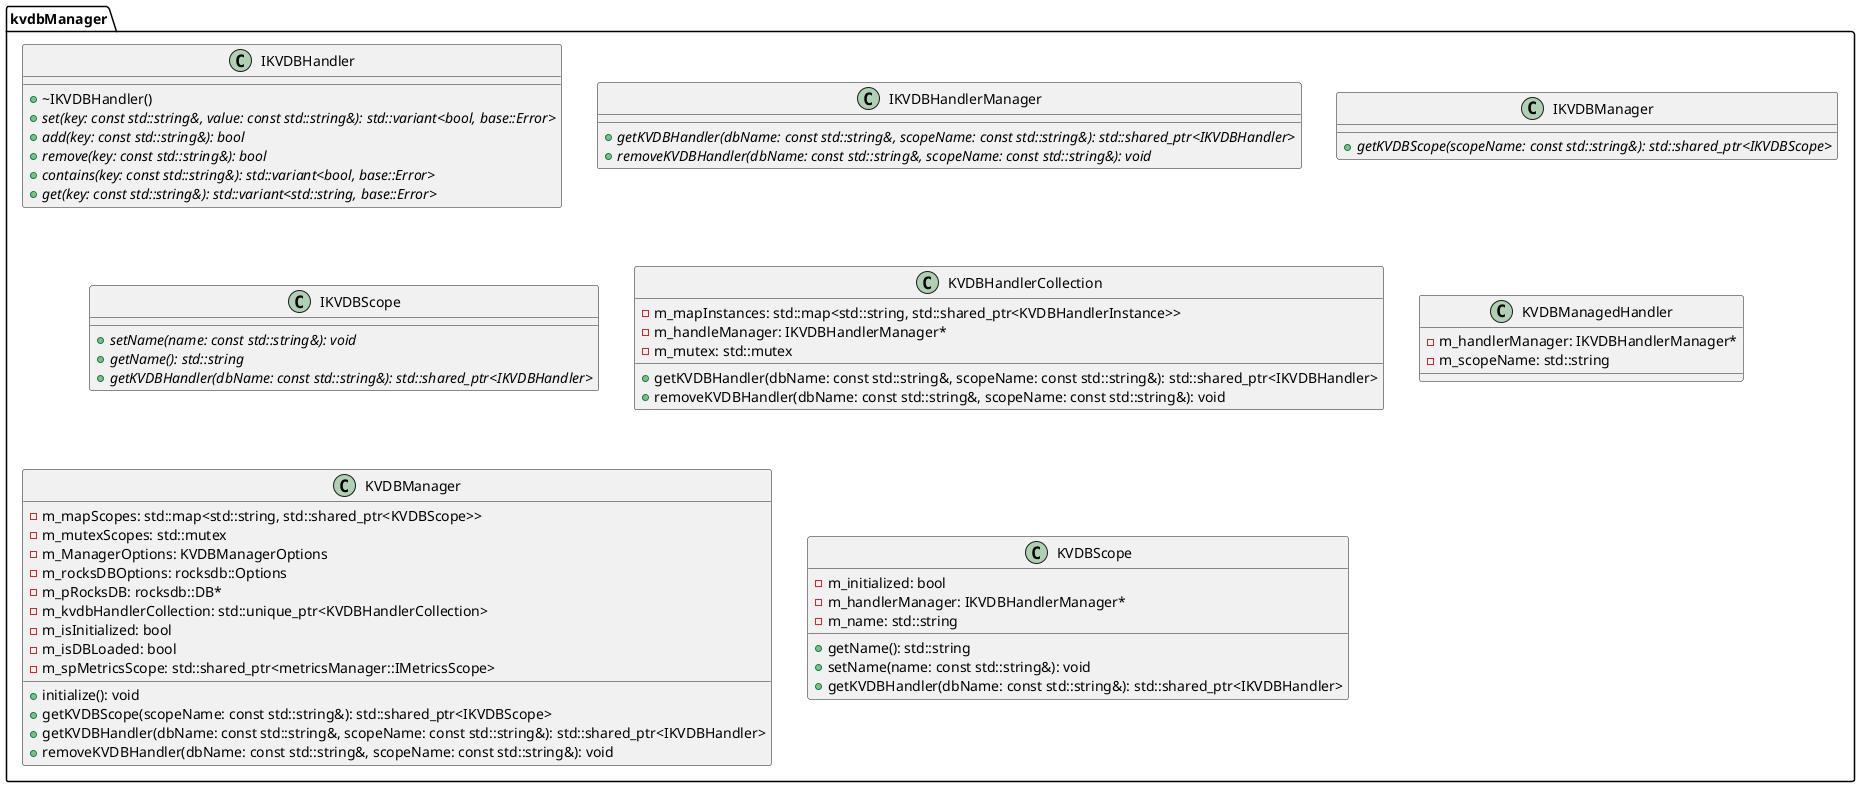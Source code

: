 @startuml

namespace kvdbManager {
    class IKVDBHandler {
        +~IKVDBHandler()
        {abstract} +set(key: const std::string&, value: const std::string&): std::variant<bool, base::Error>
        {abstract} +add(key: const std::string&): bool
        {abstract} +remove(key: const std::string&): bool
        {abstract} +contains(key: const std::string&): std::variant<bool, base::Error>
        {abstract} +get(key: const std::string&): std::variant<std::string, base::Error>
    }
    class IKVDBHandlerManager {
        {abstract} +getKVDBHandler(dbName: const std::string&, scopeName: const std::string&): std::shared_ptr<IKVDBHandler>
        {abstract} +removeKVDBHandler(dbName: const std::string&, scopeName: const std::string&): void
    }
    class IKVDBManager {
        {abstract} +getKVDBScope(scopeName: const std::string&): std::shared_ptr<IKVDBScope>
    }
    class IKVDBScope {
        {abstract} +setName(name: const std::string&): void
        {abstract} +getName(): std::string
        {abstract} +getKVDBHandler(dbName: const std::string&): std::shared_ptr<IKVDBHandler>
    }
    class KVDBHandlerCollection {
        -m_mapInstances: std::map<std::string, std::shared_ptr<KVDBHandlerInstance>>
        -m_handleManager: IKVDBHandlerManager*
        -m_mutex: std::mutex
        +getKVDBHandler(dbName: const std::string&, scopeName: const std::string&): std::shared_ptr<IKVDBHandler>
        +removeKVDBHandler(dbName: const std::string&, scopeName: const std::string&): void
    }
    class KVDBManagedHandler {
        -m_handlerManager: IKVDBHandlerManager*
        -m_scopeName: std::string
    }
    class KVDBManager {
        -m_mapScopes: std::map<std::string, std::shared_ptr<KVDBScope>>
        -m_mutexScopes: std::mutex
        -m_ManagerOptions: KVDBManagerOptions
        -m_rocksDBOptions: rocksdb::Options
        -m_pRocksDB: rocksdb::DB*
        -m_kvdbHandlerCollection: std::unique_ptr<KVDBHandlerCollection>
        -m_isInitialized: bool
        -m_isDBLoaded: bool
        -m_spMetricsScope: std::shared_ptr<metricsManager::IMetricsScope>
        +initialize(): void
        +getKVDBScope(scopeName: const std::string&): std::shared_ptr<IKVDBScope>
        +getKVDBHandler(dbName: const std::string&, scopeName: const std::string&): std::shared_ptr<IKVDBHandler>
        +removeKVDBHandler(dbName: const std::string&, scopeName: const std::string&): void
    }
    class KVDBScope {
        -m_initialized: bool
        -m_handlerManager: IKVDBHandlerManager*
        -m_name: std::string
        +getName(): std::string
        +setName(name: const std::string&): void
        +getKVDBHandler(dbName: const std::string&): std::shared_ptr<IKVDBHandler>
    }
